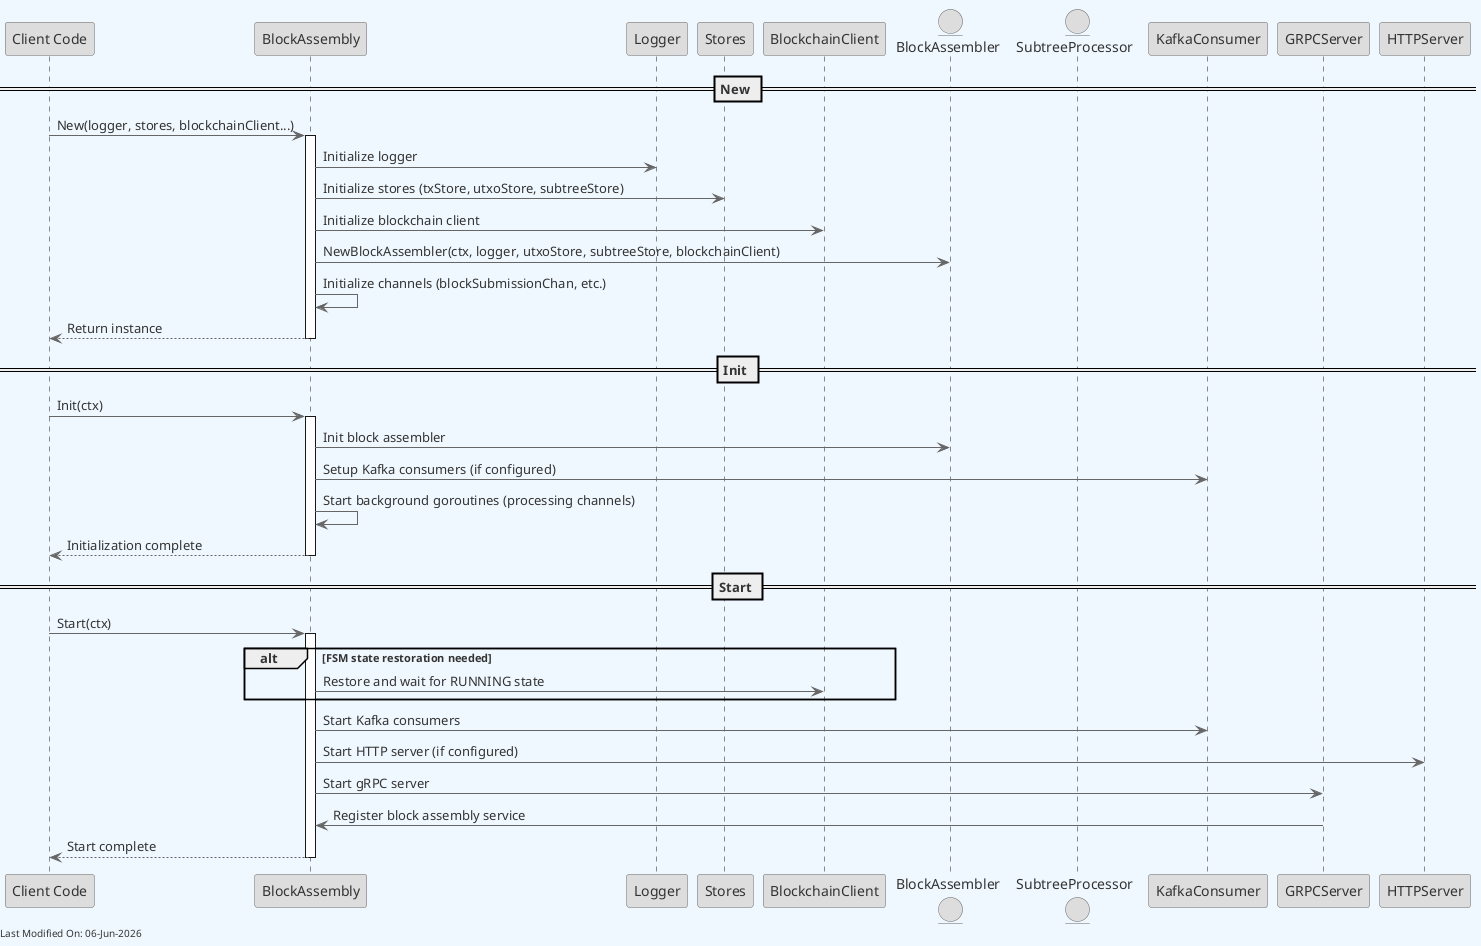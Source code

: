 @startuml
skinparam backgroundColor #F0F8FF
skinparam defaultFontColor #333333
skinparam arrowColor #666666

' Define borders for all elements
skinparam entity {
  BorderColor #666666
  BackgroundColor #DDDDDD
}

skinparam control {
  BorderColor #666666
  BackgroundColor #DDDDDD
}

skinparam participant {
  BorderColor #666666
  BackgroundColor #DDDDDD
}



participant "Client Code" as Client
participant "BlockAssembly" as BA
participant "Logger" as Logger
participant "Stores" as Stores
participant "BlockchainClient" as Blockchain
entity "BlockAssembler" as BAss
entity "SubtreeProcessor" as SubtreeProc
participant "KafkaConsumer" as Kafka
participant "GRPCServer" as GRPC
participant "HTTPServer" as HTTP

== New ==
Client -> BA : New(logger, stores, blockchainClient...)
activate BA
BA -> Logger : Initialize logger
BA -> Stores : Initialize stores (txStore, utxoStore, subtreeStore)
BA -> Blockchain : Initialize blockchain client
BA -> BAss : NewBlockAssembler(ctx, logger, utxoStore, subtreeStore, blockchainClient)
BA -> BA : Initialize channels (blockSubmissionChan, etc.)
BA --> Client : Return instance
deactivate BA

== Init ==
Client -> BA : Init(ctx)
activate BA
BA -> BAss : Init block assembler
BA -> Kafka : Setup Kafka consumers (if configured)
BA -> BA : Start background goroutines (processing channels)
BA --> Client : Initialization complete
deactivate BA

== Start ==
Client -> BA : Start(ctx)
activate BA
alt FSM state restoration needed
    BA -> Blockchain : Restore and wait for RUNNING state
end
BA -> Kafka : Start Kafka consumers
BA -> HTTP : Start HTTP server (if configured)
BA -> GRPC : Start gRPC server
GRPC -> BA : Register block assembly service
BA --> Client : Start complete
deactivate BA

left footer Last Modified On: %date("dd-MMM-yyyy")

@enduml
